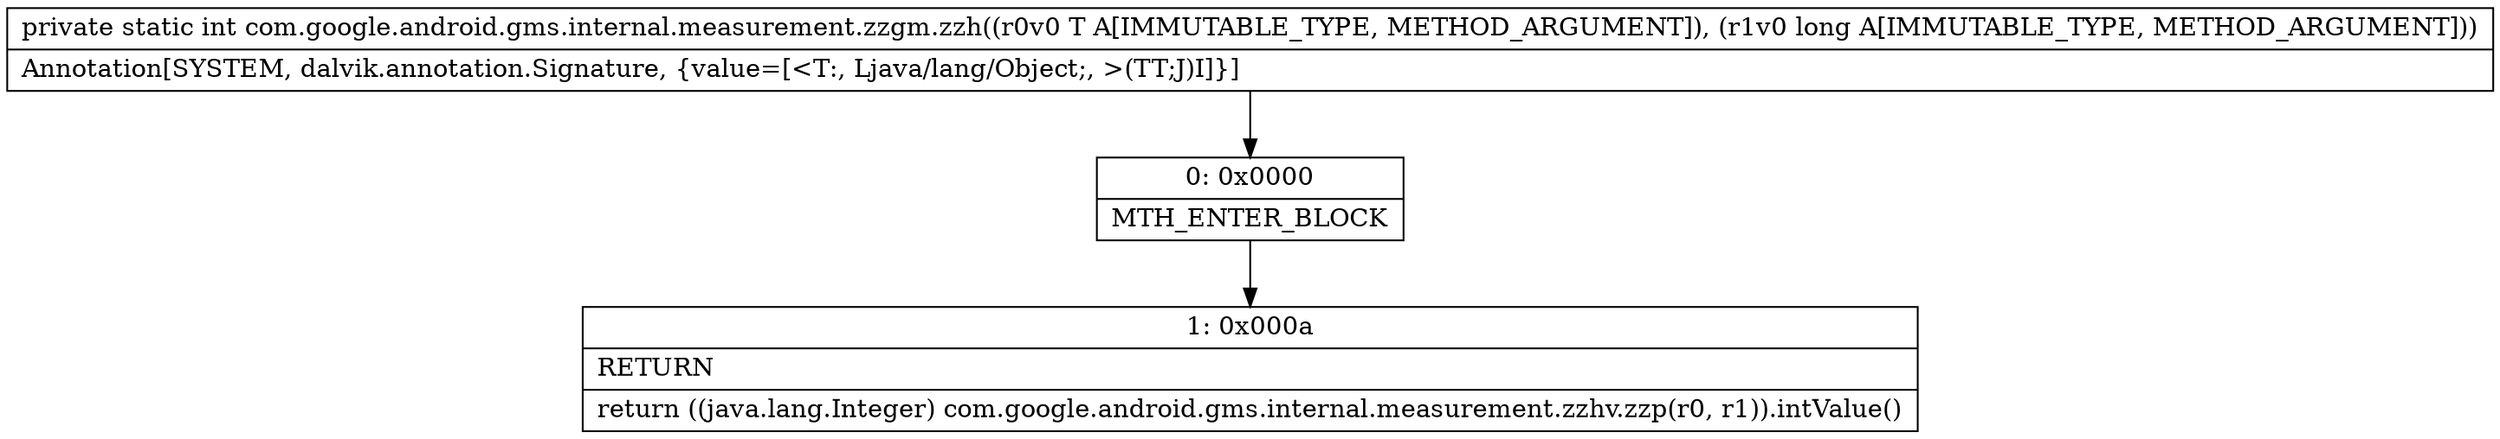 digraph "CFG forcom.google.android.gms.internal.measurement.zzgm.zzh(Ljava\/lang\/Object;J)I" {
Node_0 [shape=record,label="{0\:\ 0x0000|MTH_ENTER_BLOCK\l}"];
Node_1 [shape=record,label="{1\:\ 0x000a|RETURN\l|return ((java.lang.Integer) com.google.android.gms.internal.measurement.zzhv.zzp(r0, r1)).intValue()\l}"];
MethodNode[shape=record,label="{private static int com.google.android.gms.internal.measurement.zzgm.zzh((r0v0 T A[IMMUTABLE_TYPE, METHOD_ARGUMENT]), (r1v0 long A[IMMUTABLE_TYPE, METHOD_ARGUMENT]))  | Annotation[SYSTEM, dalvik.annotation.Signature, \{value=[\<T:, Ljava\/lang\/Object;, \>(TT;J)I]\}]\l}"];
MethodNode -> Node_0;
Node_0 -> Node_1;
}

